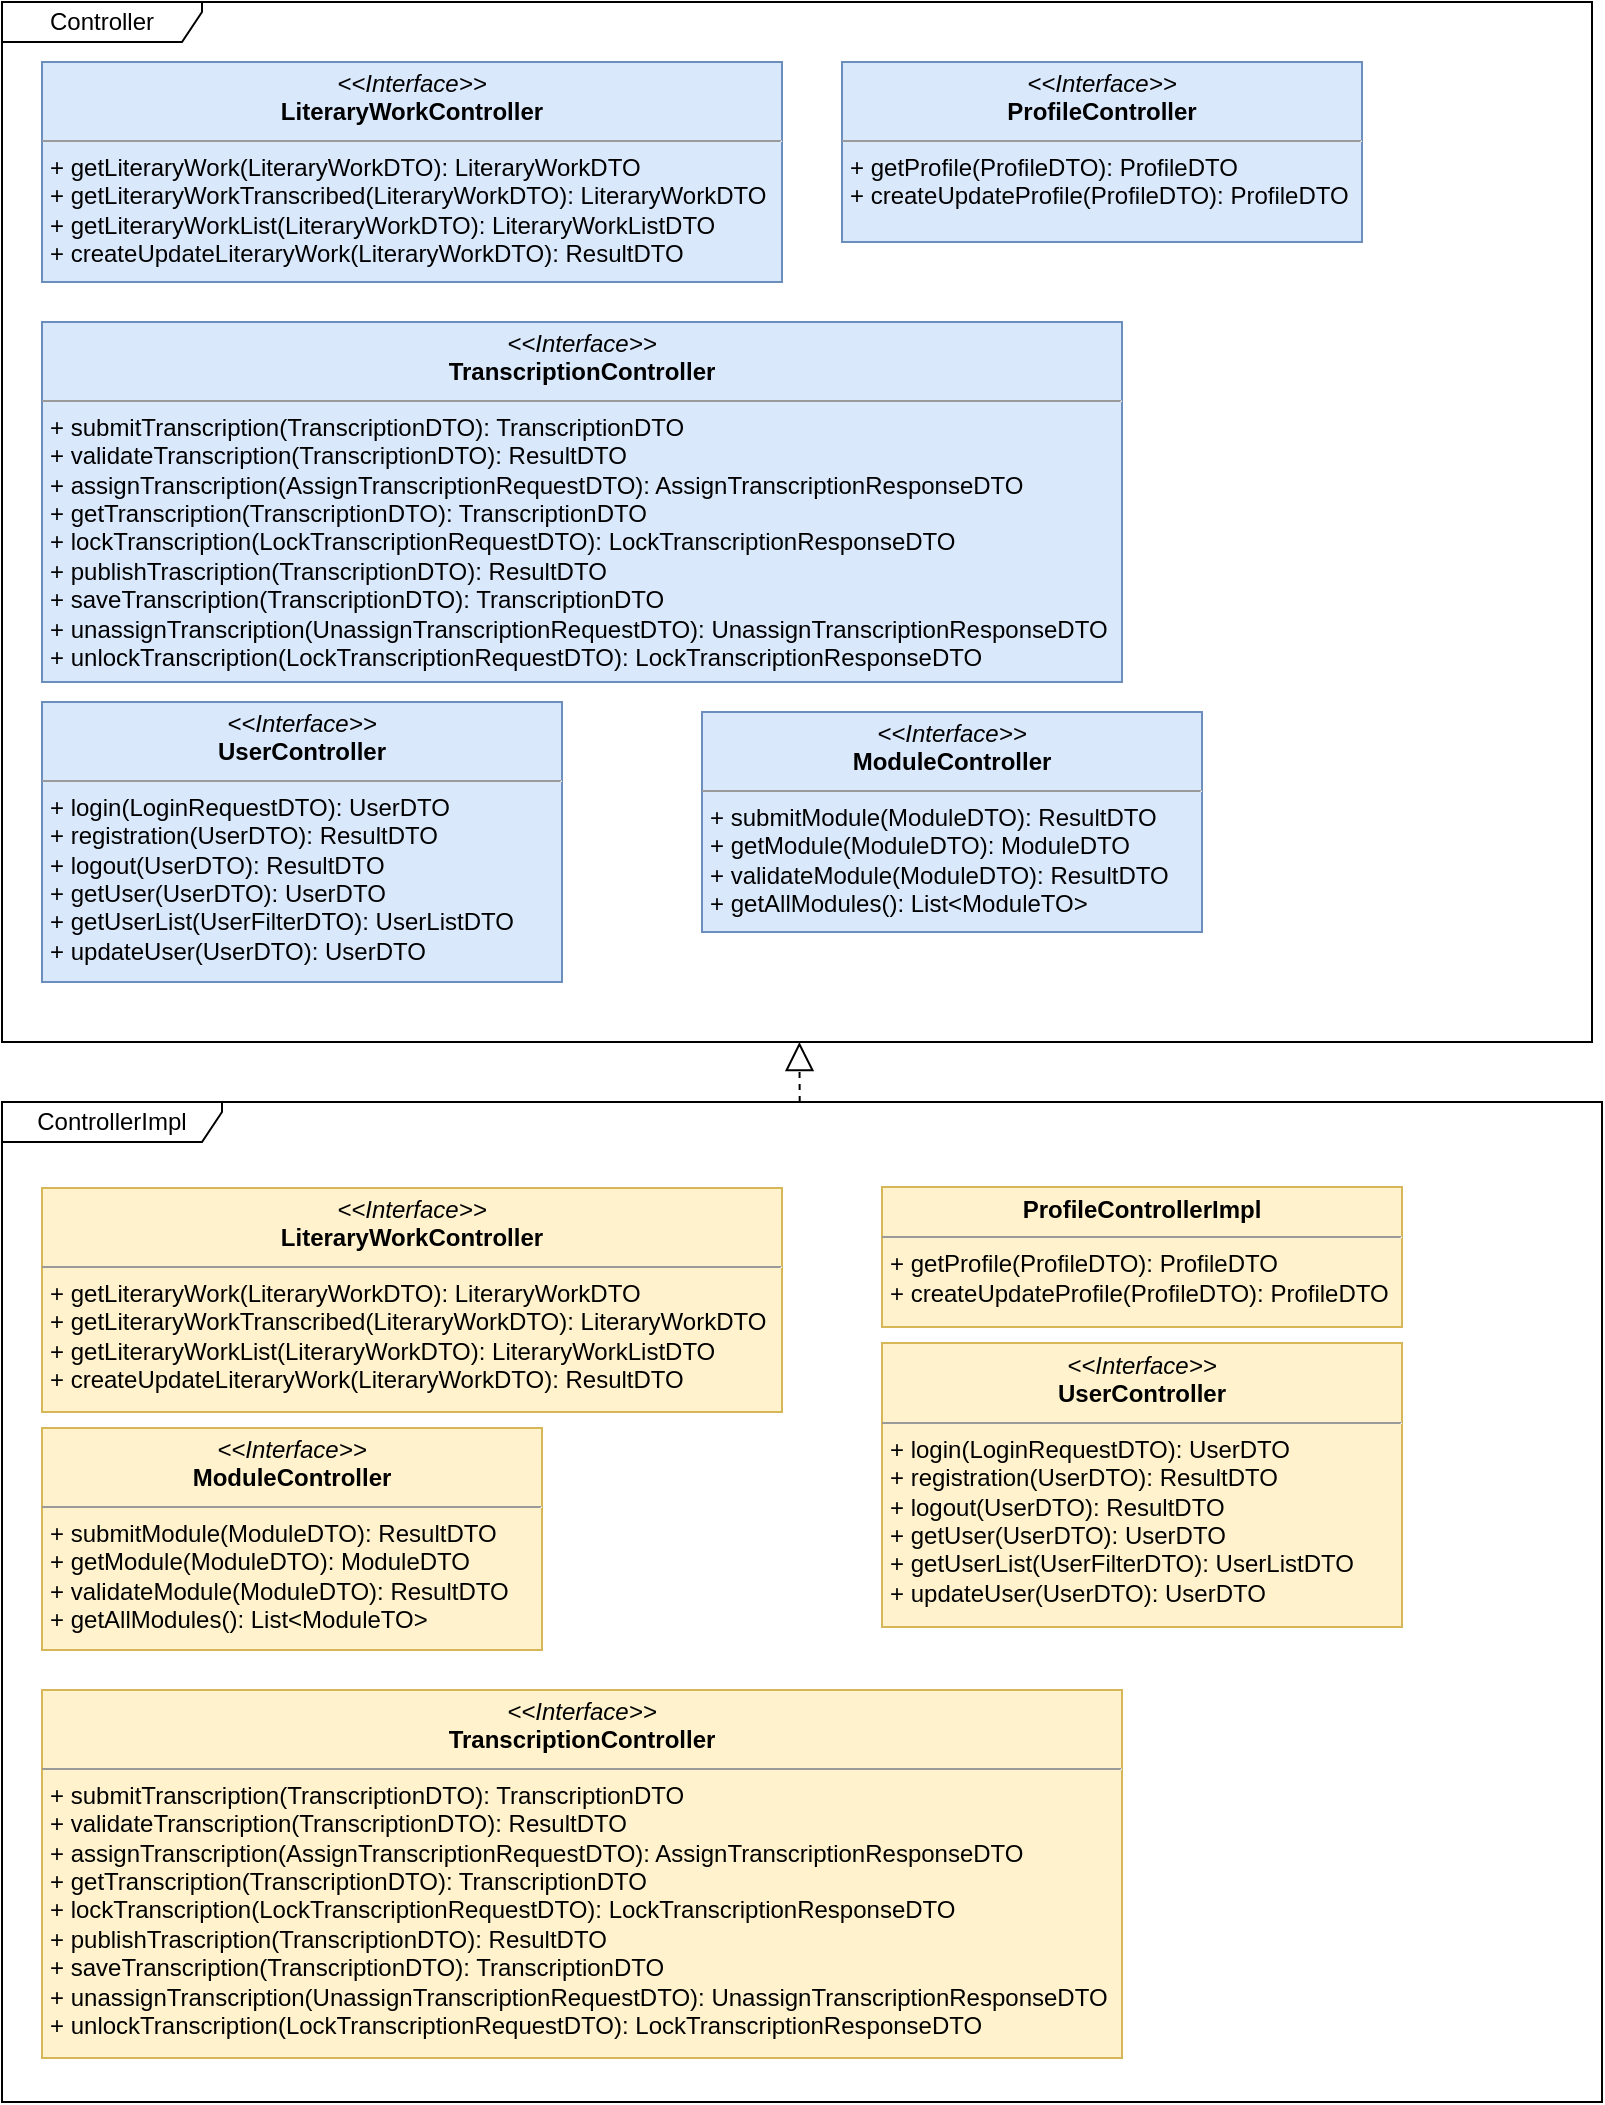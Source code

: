 <mxfile version="12.1.9" type="device" pages="1"><diagram id="q4cFodYw-TBzlHbiW_eS" name="Page-1"><mxGraphModel dx="1038" dy="580" grid="1" gridSize="10" guides="1" tooltips="1" connect="1" arrows="1" fold="1" page="1" pageScale="1" pageWidth="827" pageHeight="1169" math="0" shadow="0"><root><mxCell id="0"/><mxCell id="1" parent="0"/><mxCell id="9nqBZvQwRrFpqeL6nFMv-11" value="&lt;p style=&quot;margin: 0px ; margin-top: 4px ; text-align: center&quot;&gt;&lt;i&gt;&amp;lt;&amp;lt;Interface&amp;gt;&amp;gt;&lt;/i&gt;&lt;br&gt;&lt;b&gt;LiteraryWorkController&lt;/b&gt;&lt;/p&gt;&lt;hr size=&quot;1&quot;&gt;&lt;p style=&quot;margin: 0px ; margin-left: 4px&quot;&gt;+ getLiteraryWork(LiteraryWorkDTO): LiteraryWorkDTO&lt;br&gt;+ getLiteraryWorkTranscribed(LiteraryWorkDTO): LiteraryWorkDTO&lt;/p&gt;&lt;p style=&quot;margin: 0px ; margin-left: 4px&quot;&gt;+ getLiteraryWorkList(LiteraryWorkDTO): LiteraryWorkListDTO&lt;/p&gt;&lt;p style=&quot;margin: 0px ; margin-left: 4px&quot;&gt;+&amp;nbsp;createUpdateLiteraryWork(LiteraryWorkDTO):&amp;nbsp;ResultDTO&lt;/p&gt;&lt;p&gt;&lt;br&gt;&lt;/p&gt;" style="verticalAlign=top;align=left;overflow=fill;fontSize=12;fontFamily=Helvetica;html=1;fillColor=#dae8fc;strokeColor=#6c8ebf;" parent="1" vertex="1"><mxGeometry x="40" y="50" width="370" height="110" as="geometry"/></mxCell><mxCell id="9nqBZvQwRrFpqeL6nFMv-12" value="&lt;p style=&quot;margin: 4px 0px 0px ; text-align: center&quot;&gt;&lt;i&gt;&amp;lt;&amp;lt;Interface&amp;gt;&amp;gt;&lt;/i&gt;&lt;br&gt;&lt;b&gt;LiteraryWorkController&lt;/b&gt;&lt;/p&gt;&lt;hr size=&quot;1&quot;&gt;&lt;p style=&quot;margin: 0px 0px 0px 4px&quot;&gt;+ getLiteraryWork(LiteraryWorkDTO): LiteraryWorkDTO&lt;br&gt;+ getLiteraryWorkTranscribed(LiteraryWorkDTO): LiteraryWorkDTO&lt;/p&gt;&lt;p style=&quot;margin: 0px 0px 0px 4px&quot;&gt;+ getLiteraryWorkList(LiteraryWorkDTO): LiteraryWorkListDTO&lt;/p&gt;&lt;p style=&quot;margin: 0px 0px 0px 4px&quot;&gt;+&amp;nbsp;createUpdateLiteraryWork(LiteraryWorkDTO):&amp;nbsp;ResultDTO&lt;/p&gt;&lt;p&gt;&lt;br&gt;&lt;/p&gt;" style="verticalAlign=top;align=left;overflow=fill;fontSize=12;fontFamily=Helvetica;html=1;fillColor=#fff2cc;strokeColor=#d6b656;" parent="1" vertex="1"><mxGeometry x="40" y="613" width="370" height="112" as="geometry"/></mxCell><mxCell id="9nqBZvQwRrFpqeL6nFMv-14" value="&lt;p style=&quot;margin: 0px ; margin-top: 4px ; text-align: center&quot;&gt;&lt;i&gt;&amp;lt;&amp;lt;Interface&amp;gt;&amp;gt;&lt;/i&gt;&lt;br&gt;&lt;b&gt;ProfileController&lt;/b&gt;&lt;/p&gt;&lt;hr size=&quot;1&quot;&gt;&lt;p style=&quot;margin: 0px ; margin-left: 4px&quot;&gt;+ getProfile(ProfileDTO): ProfileDTO&lt;br&gt;+ createUpdateProfile(ProfileDTO): ProfileDTO&lt;/p&gt;&lt;p&gt;&lt;br&gt;&lt;/p&gt;" style="verticalAlign=top;align=left;overflow=fill;fontSize=12;fontFamily=Helvetica;html=1;fillColor=#dae8fc;strokeColor=#6c8ebf;" parent="1" vertex="1"><mxGeometry x="440" y="50" width="260" height="90" as="geometry"/></mxCell><mxCell id="9nqBZvQwRrFpqeL6nFMv-15" value="&lt;p style=&quot;margin: 0px ; margin-top: 4px ; text-align: center&quot;&gt;&lt;b&gt;ProfileControllerImpl&lt;/b&gt;&lt;/p&gt;&lt;hr size=&quot;1&quot;&gt;&lt;p style=&quot;margin: 0px ; margin-left: 4px&quot;&gt;+ getProfile(ProfileDTO): ProfileDTO&lt;br&gt;+ createUpdateProfile(ProfileDTO): ProfileDTO&lt;/p&gt;&lt;div&gt;&lt;span&gt;&lt;br&gt;&lt;/span&gt;&lt;/div&gt;&lt;div&gt;&lt;span&gt;&lt;br&gt;&lt;/span&gt;&lt;/div&gt;&lt;p&gt;&lt;span&gt;&lt;br&gt;&lt;/span&gt;&lt;/p&gt;&lt;p&gt;&lt;span&gt;&lt;br&gt;&lt;/span&gt;&lt;/p&gt;&lt;p&gt;&lt;span&gt;&lt;br&gt;&lt;/span&gt;&lt;/p&gt;&lt;p&gt;&lt;br&gt;&lt;/p&gt;&lt;p&gt;&lt;br&gt;&lt;/p&gt;&lt;p&gt;&lt;br&gt;&lt;/p&gt;" style="verticalAlign=top;align=left;overflow=fill;fontSize=12;fontFamily=Helvetica;html=1;fillColor=#fff2cc;strokeColor=#d6b656;" parent="1" vertex="1"><mxGeometry x="460" y="612.5" width="260" height="70" as="geometry"/></mxCell><mxCell id="9nqBZvQwRrFpqeL6nFMv-17" value="&lt;p style=&quot;margin: 4px 0px 0px ; text-align: center&quot;&gt;&lt;i&gt;&amp;lt;&amp;lt;Interface&amp;gt;&amp;gt;&lt;/i&gt;&lt;br&gt;&lt;b&gt;TranscriptionController&lt;/b&gt;&lt;/p&gt;&lt;hr size=&quot;1&quot;&gt;&lt;p style=&quot;margin: 0px 0px 0px 4px&quot;&gt;+ submitTranscription(TranscriptionDTO): TranscriptionDTO&lt;br&gt;+ validateTranscription(TranscriptionDTO): ResultDTO&lt;/p&gt;&lt;p style=&quot;margin: 0px 0px 0px 4px&quot;&gt;+ assignTranscription(AssignTranscriptionRequestDTO): AssignTranscriptionResponseDTO&lt;/p&gt;&lt;p style=&quot;margin: 0px 0px 0px 4px&quot;&gt;+&amp;nbsp;getTranscription(TranscriptionDTO): TranscriptionDTO&lt;/p&gt;&lt;p style=&quot;margin: 0px 0px 0px 4px&quot;&gt;+&amp;nbsp;lockTranscription(LockTranscriptionRequestDTO):&amp;nbsp;LockTranscriptionResponseDTO&lt;/p&gt;&lt;p style=&quot;margin: 0px 0px 0px 4px&quot;&gt;+&amp;nbsp;publishTrascription(TranscriptionDTO): ResultDTO&lt;br&gt;+ saveTranscription(TranscriptionDTO): TranscriptionDTO&lt;br&gt;+ unassignTranscription(UnassignTranscriptionRequestDTO): UnassignTranscriptionResponseDTO&lt;br&gt;+ unlockTranscription(LockTranscriptionRequestDTO):&amp;nbsp;LockTranscriptionResponseDTO&lt;/p&gt;" style="verticalAlign=top;align=left;overflow=fill;fontSize=12;fontFamily=Helvetica;html=1;fillColor=#dae8fc;strokeColor=#6c8ebf;" parent="1" vertex="1"><mxGeometry x="40" y="180" width="540" height="180" as="geometry"/></mxCell><mxCell id="9nqBZvQwRrFpqeL6nFMv-18" value="&lt;p style=&quot;margin: 4px 0px 0px ; text-align: center&quot;&gt;&lt;i&gt;&amp;lt;&amp;lt;Interface&amp;gt;&amp;gt;&lt;/i&gt;&lt;br&gt;&lt;b&gt;TranscriptionController&lt;/b&gt;&lt;/p&gt;&lt;hr size=&quot;1&quot;&gt;&lt;p style=&quot;margin: 0px 0px 0px 4px&quot;&gt;+ submitTranscription(TranscriptionDTO): TranscriptionDTO&lt;br&gt;+ validateTranscription(TranscriptionDTO): ResultDTO&lt;/p&gt;&lt;p style=&quot;margin: 0px 0px 0px 4px&quot;&gt;+ assignTranscription(AssignTranscriptionRequestDTO): AssignTranscriptionResponseDTO&lt;/p&gt;&lt;p style=&quot;margin: 0px 0px 0px 4px&quot;&gt;+&amp;nbsp;getTranscription(TranscriptionDTO): TranscriptionDTO&lt;/p&gt;&lt;p style=&quot;margin: 0px 0px 0px 4px&quot;&gt;+&amp;nbsp;lockTranscription(LockTranscriptionRequestDTO):&amp;nbsp;LockTranscriptionResponseDTO&lt;/p&gt;&lt;p style=&quot;margin: 0px 0px 0px 4px&quot;&gt;+&amp;nbsp;publishTrascription(TranscriptionDTO): ResultDTO&lt;br&gt;+ saveTranscription(TranscriptionDTO): TranscriptionDTO&lt;br&gt;+ unassignTranscription(UnassignTranscriptionRequestDTO): UnassignTranscriptionResponseDTO&lt;br&gt;+ unlockTranscription(LockTranscriptionRequestDTO):&amp;nbsp;LockTranscriptionResponseDTO&lt;/p&gt;" style="verticalAlign=top;align=left;overflow=fill;fontSize=12;fontFamily=Helvetica;html=1;fillColor=#fff2cc;strokeColor=#d6b656;" parent="1" vertex="1"><mxGeometry x="40" y="864" width="540" height="184" as="geometry"/></mxCell><mxCell id="9nqBZvQwRrFpqeL6nFMv-20" value="&lt;p style=&quot;margin: 0px ; margin-top: 4px ; text-align: center&quot;&gt;&lt;i&gt;&amp;lt;&amp;lt;Interface&amp;gt;&amp;gt;&lt;/i&gt;&lt;br&gt;&lt;b&gt;ModuleController&lt;/b&gt;&lt;/p&gt;&lt;hr size=&quot;1&quot;&gt;&lt;p style=&quot;margin: 0px ; margin-left: 4px&quot;&gt;+ submitModule(ModuleDTO):&amp;nbsp;ResultDTO&lt;br&gt;+ getModule(ModuleDTO): ModuleDTO&lt;/p&gt;&lt;p style=&quot;margin: 0px ; margin-left: 4px&quot;&gt;+ validateModule(ModuleDTO): ResultDTO&lt;br&gt;+ getAllModules(): List&amp;lt;ModuleTO&amp;gt;&lt;/p&gt;&lt;p&gt;&lt;br&gt;&lt;/p&gt;" style="verticalAlign=top;align=left;overflow=fill;fontSize=12;fontFamily=Helvetica;html=1;fillColor=#dae8fc;strokeColor=#6c8ebf;" parent="1" vertex="1"><mxGeometry x="370" y="375" width="250" height="110" as="geometry"/></mxCell><mxCell id="9nqBZvQwRrFpqeL6nFMv-21" value="&lt;p style=&quot;margin: 4px 0px 0px ; text-align: center&quot;&gt;&lt;i&gt;&amp;lt;&amp;lt;Interface&amp;gt;&amp;gt;&lt;/i&gt;&lt;br&gt;&lt;b&gt;ModuleController&lt;/b&gt;&lt;/p&gt;&lt;hr size=&quot;1&quot;&gt;&lt;p style=&quot;margin: 0px 0px 0px 4px&quot;&gt;+ submitModule(ModuleDTO):&amp;nbsp;ResultDTO&lt;br&gt;+ getModule(ModuleDTO): ModuleDTO&lt;/p&gt;&lt;p style=&quot;margin: 0px 0px 0px 4px&quot;&gt;+ validateModule(ModuleDTO): ResultDTO&lt;br&gt;+ getAllModules(): List&amp;lt;ModuleTO&amp;gt;&lt;/p&gt;&lt;p&gt;&lt;br&gt;&lt;/p&gt;" style="verticalAlign=top;align=left;overflow=fill;fontSize=12;fontFamily=Helvetica;html=1;fillColor=#fff2cc;strokeColor=#d6b656;" parent="1" vertex="1"><mxGeometry x="40" y="733" width="250" height="111" as="geometry"/></mxCell><mxCell id="9nqBZvQwRrFpqeL6nFMv-23" value="&lt;p style=&quot;margin: 0px ; margin-top: 4px ; text-align: center&quot;&gt;&lt;i&gt;&amp;lt;&amp;lt;Interface&amp;gt;&amp;gt;&lt;/i&gt;&lt;br&gt;&lt;b&gt;UserController&lt;/b&gt;&lt;/p&gt;&lt;hr size=&quot;1&quot;&gt;&lt;p style=&quot;margin: 0px ; margin-left: 4px&quot;&gt;+ login(LoginRequestDTO): UserDTO&lt;br&gt;+ registration(UserDTO): ResultDTO&lt;/p&gt;&lt;p style=&quot;margin: 0px ; margin-left: 4px&quot;&gt;+ logout(UserDTO): ResultDTO&lt;br&gt;+ getUser(UserDTO): UserDTO&lt;br&gt;+ getUserList(UserFilterDTO): UserListDTO&lt;br&gt;+ updateUser(UserDTO): UserDTO&lt;/p&gt;&lt;p&gt;&lt;br&gt;&lt;/p&gt;" style="verticalAlign=top;align=left;overflow=fill;fontSize=12;fontFamily=Helvetica;html=1;fillColor=#dae8fc;strokeColor=#6c8ebf;" parent="1" vertex="1"><mxGeometry x="40" y="370" width="260" height="140" as="geometry"/></mxCell><mxCell id="9nqBZvQwRrFpqeL6nFMv-24" value="&lt;p style=&quot;margin: 4px 0px 0px ; text-align: center&quot;&gt;&lt;i&gt;&amp;lt;&amp;lt;Interface&amp;gt;&amp;gt;&lt;/i&gt;&lt;br&gt;&lt;b&gt;UserController&lt;/b&gt;&lt;/p&gt;&lt;hr size=&quot;1&quot;&gt;&lt;p style=&quot;margin: 0px 0px 0px 4px&quot;&gt;+ login(LoginRequestDTO): UserDTO&lt;br&gt;+ registration(UserDTO): ResultDTO&lt;/p&gt;&lt;p style=&quot;margin: 0px 0px 0px 4px&quot;&gt;+ logout(UserDTO): ResultDTO&lt;br&gt;+ getUser(UserDTO): UserDTO&lt;br&gt;+ getUserList(UserFilterDTO): UserListDTO&lt;br&gt;+ updateUser(UserDTO): UserDTO&lt;/p&gt;&lt;p&gt;&lt;br&gt;&lt;/p&gt;" style="verticalAlign=top;align=left;overflow=fill;fontSize=12;fontFamily=Helvetica;html=1;fillColor=#fff2cc;strokeColor=#d6b656;" parent="1" vertex="1"><mxGeometry x="460" y="690.5" width="260" height="142" as="geometry"/></mxCell><mxCell id="9nqBZvQwRrFpqeL6nFMv-28" value="Controller" style="shape=umlFrame;whiteSpace=wrap;html=1;width=100;height=20;" parent="1" vertex="1"><mxGeometry x="20" y="20" width="795" height="520" as="geometry"/></mxCell><mxCell id="9nqBZvQwRrFpqeL6nFMv-29" value="ControllerImpl" style="shape=umlFrame;whiteSpace=wrap;html=1;width=110;height=20;" parent="1" vertex="1"><mxGeometry x="20" y="570" width="800" height="500" as="geometry"/></mxCell><mxCell id="9nqBZvQwRrFpqeL6nFMv-30" value="" style="endArrow=block;dashed=1;endFill=0;endSize=12;html=1;" parent="1" source="9nqBZvQwRrFpqeL6nFMv-29" target="9nqBZvQwRrFpqeL6nFMv-28" edge="1"><mxGeometry width="160" relative="1" as="geometry"><mxPoint x="340" y="520" as="sourcePoint"/><mxPoint x="500" y="520" as="targetPoint"/></mxGeometry></mxCell></root></mxGraphModel></diagram></mxfile>